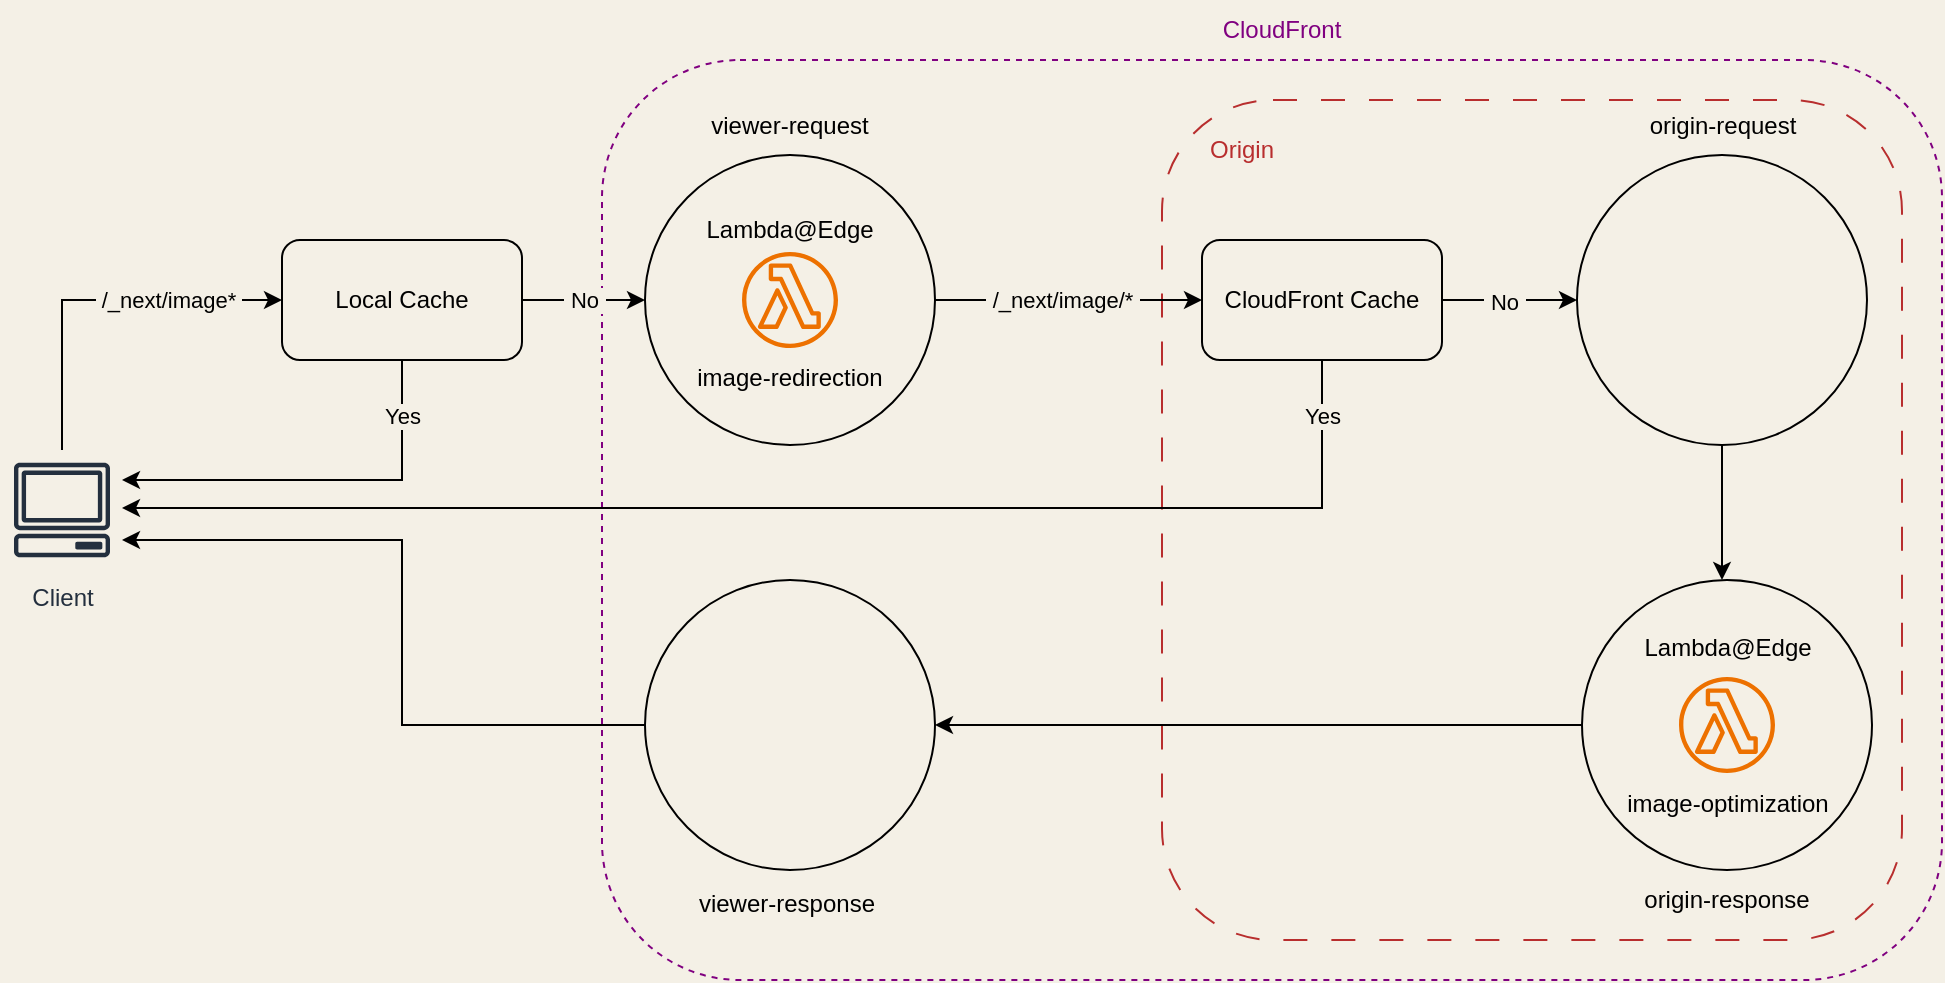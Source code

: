 <mxfile version="22.1.0" type="device">
  <diagram name="Page-1" id="0Jlue8JM9_nb3-bwZYf0">
    <mxGraphModel dx="1242" dy="822" grid="0" gridSize="10" guides="1" tooltips="1" connect="1" arrows="1" fold="1" page="1" pageScale="1" pageWidth="1050" pageHeight="550" background="#F4F0E6" math="0" shadow="0">
      <root>
        <mxCell id="0" />
        <mxCell id="1" parent="0" />
        <mxCell id="Byr1w5icudwakq76xwVK-43" value="" style="rounded=1;whiteSpace=wrap;html=1;fillColor=none;strokeColor=#800080;dashed=1;" parent="1" vertex="1">
          <mxGeometry x="340" y="60" width="670" height="460" as="geometry" />
        </mxCell>
        <mxCell id="UGmEdehNRF1hxf0zbxYz-1" value="" style="rounded=1;whiteSpace=wrap;html=1;fontColor=default;fillColor=none;dashed=1;dashPattern=12 12;strokeColor=#B82E2E;" parent="1" vertex="1">
          <mxGeometry x="620" y="80" width="370" height="420" as="geometry" />
        </mxCell>
        <mxCell id="Byr1w5icudwakq76xwVK-25" value="" style="ellipse;whiteSpace=wrap;html=1;aspect=fixed;fillColor=none;" parent="1" vertex="1">
          <mxGeometry x="361.5" y="107.5" width="145" height="145" as="geometry" />
        </mxCell>
        <mxCell id="Byr1w5icudwakq76xwVK-12" value="" style="edgeStyle=orthogonalEdgeStyle;rounded=0;orthogonalLoop=1;jettySize=auto;html=1;" parent="1" source="Byr1w5icudwakq76xwVK-4" target="Byr1w5icudwakq76xwVK-6" edge="1">
          <mxGeometry relative="1" as="geometry">
            <mxPoint x="90.0" y="314" as="targetPoint" />
            <Array as="points">
              <mxPoint x="240" y="270" />
            </Array>
          </mxGeometry>
        </mxCell>
        <mxCell id="Byr1w5icudwakq76xwVK-13" value="&amp;nbsp;Yes&amp;nbsp;" style="edgeLabel;html=1;align=center;verticalAlign=middle;resizable=0;points=[];labelBackgroundColor=#F4F0E6;" parent="Byr1w5icudwakq76xwVK-12" vertex="1" connectable="0">
          <mxGeometry x="-0.629" y="-1" relative="1" as="geometry">
            <mxPoint x="1" y="-9" as="offset" />
          </mxGeometry>
        </mxCell>
        <mxCell id="Byr1w5icudwakq76xwVK-15" value="" style="edgeStyle=orthogonalEdgeStyle;rounded=0;orthogonalLoop=1;jettySize=auto;html=1;entryX=0;entryY=0.5;entryDx=0;entryDy=0;" parent="1" source="Byr1w5icudwakq76xwVK-4" target="Byr1w5icudwakq76xwVK-25" edge="1">
          <mxGeometry relative="1" as="geometry">
            <mxPoint x="370" y="180" as="targetPoint" />
          </mxGeometry>
        </mxCell>
        <mxCell id="Byr1w5icudwakq76xwVK-16" value="&amp;nbsp;No&amp;nbsp;" style="edgeLabel;html=1;align=center;verticalAlign=middle;resizable=0;points=[];labelBackgroundColor=#F4F0E6;" parent="Byr1w5icudwakq76xwVK-15" vertex="1" connectable="0">
          <mxGeometry x="0.147" y="2" relative="1" as="geometry">
            <mxPoint x="-5" y="2" as="offset" />
          </mxGeometry>
        </mxCell>
        <mxCell id="Byr1w5icudwakq76xwVK-4" value="Local Cache" style="rounded=1;whiteSpace=wrap;html=1;fillColor=none;" parent="1" vertex="1">
          <mxGeometry x="180" y="150" width="120" height="60" as="geometry" />
        </mxCell>
        <mxCell id="Byr1w5icudwakq76xwVK-9" value="" style="edgeStyle=orthogonalEdgeStyle;rounded=0;orthogonalLoop=1;jettySize=auto;html=1;entryX=0;entryY=0.5;entryDx=0;entryDy=0;" parent="1" source="Byr1w5icudwakq76xwVK-6" target="Byr1w5icudwakq76xwVK-4" edge="1">
          <mxGeometry relative="1" as="geometry">
            <mxPoint x="60" y="210" as="targetPoint" />
            <Array as="points">
              <mxPoint x="70" y="180" />
            </Array>
          </mxGeometry>
        </mxCell>
        <mxCell id="Byr1w5icudwakq76xwVK-10" value="&amp;nbsp;/_next/image*&amp;nbsp;" style="edgeLabel;html=1;align=center;verticalAlign=middle;resizable=0;points=[];fontColor=default;labelBackgroundColor=#F4F0E6;" parent="Byr1w5icudwakq76xwVK-9" vertex="1" connectable="0">
          <mxGeometry x="0.377" y="-1" relative="1" as="geometry">
            <mxPoint y="-1" as="offset" />
          </mxGeometry>
        </mxCell>
        <mxCell id="Byr1w5icudwakq76xwVK-6" value="Client" style="sketch=0;outlineConnect=0;fontColor=#232F3E;gradientColor=none;strokeColor=#232F3E;fillColor=none;dashed=0;verticalLabelPosition=bottom;verticalAlign=top;align=center;html=1;fontSize=12;fontStyle=0;aspect=fixed;shape=mxgraph.aws4.resourceIcon;resIcon=mxgraph.aws4.client;" parent="1" vertex="1">
          <mxGeometry x="40" y="255" width="60" height="60" as="geometry" />
        </mxCell>
        <mxCell id="Byr1w5icudwakq76xwVK-17" style="edgeStyle=orthogonalEdgeStyle;rounded=0;orthogonalLoop=1;jettySize=auto;html=1;exitX=0.5;exitY=1;exitDx=0;exitDy=0;" parent="1" source="Byr1w5icudwakq76xwVK-7" target="Byr1w5icudwakq76xwVK-6" edge="1">
          <mxGeometry relative="1" as="geometry">
            <mxPoint x="60" y="284" as="targetPoint" />
            <Array as="points">
              <mxPoint x="700" y="284" />
            </Array>
            <mxPoint x="710" y="180" as="sourcePoint" />
          </mxGeometry>
        </mxCell>
        <mxCell id="Byr1w5icudwakq76xwVK-18" value="&amp;nbsp;Yes&amp;nbsp;" style="edgeLabel;html=1;align=center;verticalAlign=middle;resizable=0;points=[];labelBackgroundColor=#F4F0E6;" parent="Byr1w5icudwakq76xwVK-17" vertex="1" connectable="0">
          <mxGeometry x="-0.825" relative="1" as="geometry">
            <mxPoint y="-31" as="offset" />
          </mxGeometry>
        </mxCell>
        <mxCell id="Byr1w5icudwakq76xwVK-32" style="edgeStyle=orthogonalEdgeStyle;rounded=0;orthogonalLoop=1;jettySize=auto;html=1;exitX=1;exitY=0.5;exitDx=0;exitDy=0;entryX=0;entryY=0.5;entryDx=0;entryDy=0;" parent="1" source="Byr1w5icudwakq76xwVK-7" edge="1" target="Byr1w5icudwakq76xwVK-36">
          <mxGeometry relative="1" as="geometry">
            <mxPoint x="870" y="180" as="targetPoint" />
          </mxGeometry>
        </mxCell>
        <mxCell id="Byr1w5icudwakq76xwVK-33" value="&amp;nbsp;No&amp;nbsp;" style="edgeLabel;html=1;align=center;verticalAlign=middle;resizable=0;points=[];labelBackgroundColor=#F4F0E6;" parent="Byr1w5icudwakq76xwVK-32" vertex="1" connectable="0">
          <mxGeometry x="-0.085" y="-1" relative="1" as="geometry">
            <mxPoint as="offset" />
          </mxGeometry>
        </mxCell>
        <mxCell id="Byr1w5icudwakq76xwVK-7" value="CloudFront Cache" style="rounded=1;whiteSpace=wrap;html=1;fillColor=none;" parent="1" vertex="1">
          <mxGeometry x="640" y="150" width="120" height="60" as="geometry" />
        </mxCell>
        <mxCell id="Byr1w5icudwakq76xwVK-20" value="" style="sketch=0;outlineConnect=0;fontColor=#232F3E;gradientColor=none;fillColor=#ED7100;strokeColor=none;dashed=0;verticalLabelPosition=bottom;verticalAlign=top;align=center;html=1;fontSize=12;fontStyle=0;aspect=fixed;pointerEvents=1;shape=mxgraph.aws4.lambda_function;" parent="1" vertex="1">
          <mxGeometry x="410" y="156" width="48" height="48" as="geometry" />
        </mxCell>
        <mxCell id="Byr1w5icudwakq76xwVK-21" value="Lambda@Edge" style="text;html=1;strokeColor=none;fillColor=none;align=center;verticalAlign=middle;whiteSpace=wrap;rounded=0;" parent="1" vertex="1">
          <mxGeometry x="404" y="130" width="60" height="30" as="geometry" />
        </mxCell>
        <mxCell id="Byr1w5icudwakq76xwVK-24" value="image-redirection" style="text;html=1;strokeColor=none;fillColor=none;align=center;verticalAlign=middle;whiteSpace=wrap;rounded=0;" parent="1" vertex="1">
          <mxGeometry x="381" y="204" width="106" height="30" as="geometry" />
        </mxCell>
        <mxCell id="Byr1w5icudwakq76xwVK-26" style="edgeStyle=orthogonalEdgeStyle;rounded=0;orthogonalLoop=1;jettySize=auto;html=1;exitX=1;exitY=0.5;exitDx=0;exitDy=0;entryX=0;entryY=0.5;entryDx=0;entryDy=0;" parent="1" source="Byr1w5icudwakq76xwVK-25" target="Byr1w5icudwakq76xwVK-7" edge="1">
          <mxGeometry relative="1" as="geometry" />
        </mxCell>
        <mxCell id="Byr1w5icudwakq76xwVK-27" value="&amp;nbsp;/_next/image/*&amp;nbsp;" style="edgeLabel;html=1;align=center;verticalAlign=middle;resizable=0;points=[];labelBackgroundColor=#F4F0E6;" parent="Byr1w5icudwakq76xwVK-26" vertex="1" connectable="0">
          <mxGeometry x="-0.075" y="-2" relative="1" as="geometry">
            <mxPoint x="2" y="-2" as="offset" />
          </mxGeometry>
        </mxCell>
        <mxCell id="Byr1w5icudwakq76xwVK-41" style="edgeStyle=orthogonalEdgeStyle;rounded=0;orthogonalLoop=1;jettySize=auto;html=1;exitX=0;exitY=0.5;exitDx=0;exitDy=0;entryX=1;entryY=0.5;entryDx=0;entryDy=0;" parent="1" source="Byr1w5icudwakq76xwVK-28" target="Byr1w5icudwakq76xwVK-39" edge="1">
          <mxGeometry relative="1" as="geometry" />
        </mxCell>
        <mxCell id="Byr1w5icudwakq76xwVK-28" value="" style="ellipse;whiteSpace=wrap;html=1;aspect=fixed;fillColor=none;" parent="1" vertex="1">
          <mxGeometry x="830" y="320" width="145" height="145" as="geometry" />
        </mxCell>
        <mxCell id="Byr1w5icudwakq76xwVK-29" value="" style="sketch=0;outlineConnect=0;fontColor=#232F3E;gradientColor=none;fillColor=#ED7100;strokeColor=none;dashed=0;verticalLabelPosition=bottom;verticalAlign=top;align=center;html=1;fontSize=12;fontStyle=0;aspect=fixed;pointerEvents=1;shape=mxgraph.aws4.lambda_function;" parent="1" vertex="1">
          <mxGeometry x="878.5" y="368.5" width="48" height="48" as="geometry" />
        </mxCell>
        <mxCell id="Byr1w5icudwakq76xwVK-30" value="Lambda@Edge" style="text;html=1;strokeColor=none;fillColor=none;align=center;verticalAlign=middle;whiteSpace=wrap;rounded=0;" parent="1" vertex="1">
          <mxGeometry x="872.5" y="338.5" width="60" height="30" as="geometry" />
        </mxCell>
        <mxCell id="Byr1w5icudwakq76xwVK-31" value="image-optimization" style="text;html=1;strokeColor=none;fillColor=none;align=center;verticalAlign=middle;whiteSpace=wrap;rounded=0;" parent="1" vertex="1">
          <mxGeometry x="849.5" y="416.5" width="106" height="30" as="geometry" />
        </mxCell>
        <mxCell id="Byr1w5icudwakq76xwVK-34" value="viewer-request" style="text;html=1;strokeColor=none;fillColor=none;align=center;verticalAlign=middle;whiteSpace=wrap;rounded=0;" parent="1" vertex="1">
          <mxGeometry x="369" y="77.5" width="130" height="30" as="geometry" />
        </mxCell>
        <mxCell id="Byr1w5icudwakq76xwVK-35" value="origin-response" style="text;html=1;strokeColor=none;fillColor=none;align=center;verticalAlign=middle;whiteSpace=wrap;rounded=0;" parent="1" vertex="1">
          <mxGeometry x="851.25" y="465" width="102.5" height="30" as="geometry" />
        </mxCell>
        <mxCell id="Byr1w5icudwakq76xwVK-36" value="" style="ellipse;whiteSpace=wrap;html=1;aspect=fixed;fillColor=none;" parent="1" vertex="1">
          <mxGeometry x="827.5" y="107.5" width="145" height="145" as="geometry" />
        </mxCell>
        <mxCell id="Byr1w5icudwakq76xwVK-37" value="origin-request" style="text;html=1;strokeColor=none;fillColor=none;align=center;verticalAlign=middle;whiteSpace=wrap;rounded=0;" parent="1" vertex="1">
          <mxGeometry x="828.75" y="77.5" width="142.5" height="30" as="geometry" />
        </mxCell>
        <mxCell id="Byr1w5icudwakq76xwVK-38" style="edgeStyle=orthogonalEdgeStyle;rounded=0;orthogonalLoop=1;jettySize=auto;html=1;exitX=0.5;exitY=1;exitDx=0;exitDy=0;" parent="1" source="Byr1w5icudwakq76xwVK-36" edge="1">
          <mxGeometry relative="1" as="geometry">
            <mxPoint x="900" y="320" as="targetPoint" />
          </mxGeometry>
        </mxCell>
        <mxCell id="Byr1w5icudwakq76xwVK-42" style="edgeStyle=orthogonalEdgeStyle;rounded=0;orthogonalLoop=1;jettySize=auto;html=1;exitX=0;exitY=0.5;exitDx=0;exitDy=0;" parent="1" source="Byr1w5icudwakq76xwVK-39" target="Byr1w5icudwakq76xwVK-6" edge="1">
          <mxGeometry relative="1" as="geometry">
            <Array as="points">
              <mxPoint x="240" y="393" />
              <mxPoint x="240" y="300" />
            </Array>
          </mxGeometry>
        </mxCell>
        <mxCell id="Byr1w5icudwakq76xwVK-39" value="" style="ellipse;whiteSpace=wrap;html=1;aspect=fixed;fillColor=none;" parent="1" vertex="1">
          <mxGeometry x="361.5" y="320" width="145" height="145" as="geometry" />
        </mxCell>
        <mxCell id="Byr1w5icudwakq76xwVK-40" value="viewer-response" style="text;html=1;strokeColor=none;fillColor=none;align=center;verticalAlign=middle;whiteSpace=wrap;rounded=0;" parent="1" vertex="1">
          <mxGeometry x="381" y="466.5" width="102.5" height="30" as="geometry" />
        </mxCell>
        <mxCell id="Byr1w5icudwakq76xwVK-44" value="CloudFront" style="text;html=1;strokeColor=none;fillColor=none;align=center;verticalAlign=middle;whiteSpace=wrap;rounded=0;fontColor=#800080;" parent="1" vertex="1">
          <mxGeometry x="650" y="30" width="60" height="30" as="geometry" />
        </mxCell>
        <mxCell id="UGmEdehNRF1hxf0zbxYz-3" value="Origin" style="text;html=1;strokeColor=none;fillColor=none;align=center;verticalAlign=middle;whiteSpace=wrap;rounded=0;fontColor=#B82E2E;" parent="1" vertex="1">
          <mxGeometry x="630" y="90" width="60" height="30" as="geometry" />
        </mxCell>
      </root>
    </mxGraphModel>
  </diagram>
</mxfile>
